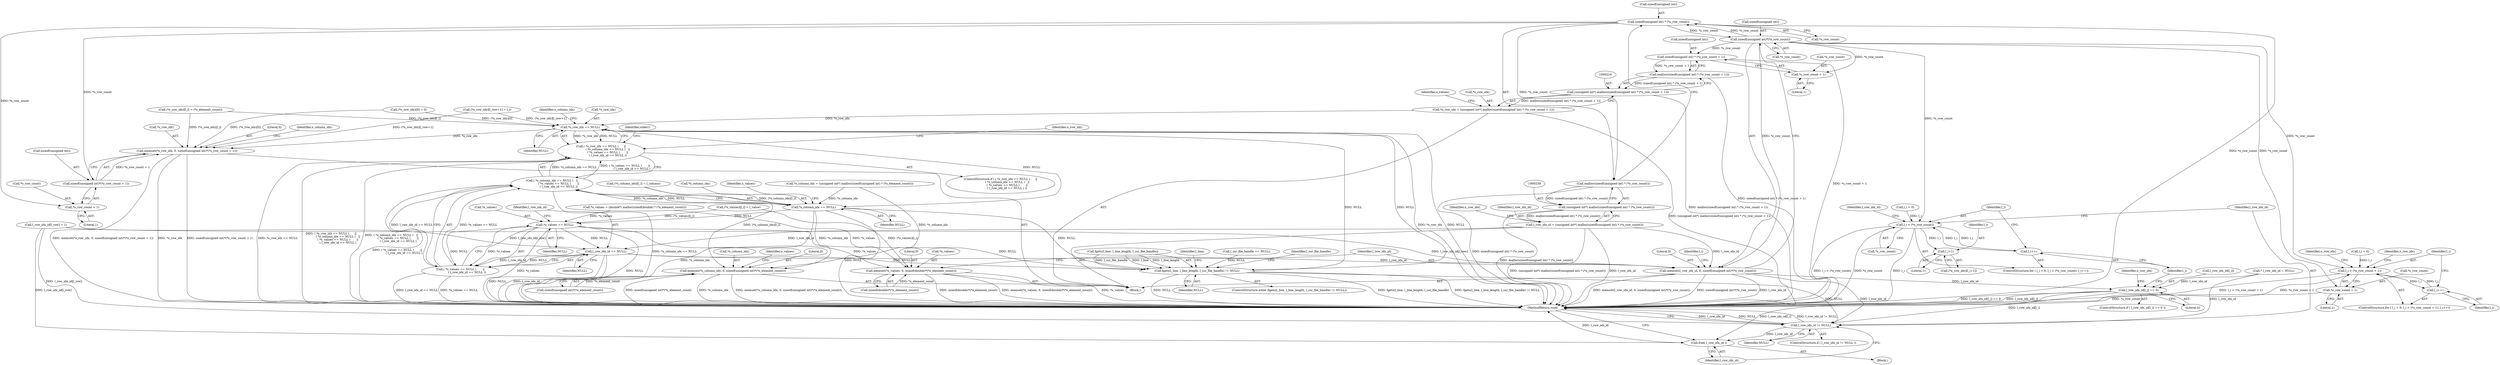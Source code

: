 digraph "0_libxsmm_151481489192e6d1997f8bde52c5c425ea41741d@API" {
"1000241" [label="(Call,sizeof(unsigned int) * (*o_row_count))"];
"1000302" [label="(Call,sizeof(unsigned int)*(*o_row_count))"];
"1000241" [label="(Call,sizeof(unsigned int) * (*o_row_count))"];
"1000240" [label="(Call,malloc(sizeof(unsigned int) * (*o_row_count)))"];
"1000238" [label="(Call,(unsigned int*) malloc(sizeof(unsigned int) * (*o_row_count)))"];
"1000236" [label="(Call,l_row_idx_id = (unsigned int*) malloc(sizeof(unsigned int) * (*o_row_count)))"];
"1000262" [label="(Call,l_row_idx_id == NULL)"];
"1000159" [label="(Call,fgets(l_line, l_line_length, l_csr_file_handle) != NULL)"];
"1000248" [label="(Call,*o_row_idx == NULL)"];
"1000247" [label="(Call,( *o_row_idx == NULL )      ||\n               ( *o_column_idx == NULL )   ||\n               ( *o_values == NULL )       ||\n               ( l_row_idx_id == NULL ))"];
"1000253" [label="(Call,*o_column_idx == NULL)"];
"1000252" [label="(Call,( *o_column_idx == NULL )   ||\n               ( *o_values == NULL )       ||\n               ( l_row_idx_id == NULL ))"];
"1000258" [label="(Call,*o_values == NULL)"];
"1000257" [label="(Call,( *o_values == NULL )       ||\n               ( l_row_idx_id == NULL ))"];
"1000290" [label="(Call,memset(*o_values, 0, sizeof(double)*(*o_element_count)))"];
"1000281" [label="(Call,memset(*o_column_idx, 0, sizeof(unsigned int)*(*o_element_count)))"];
"1000270" [label="(Call,memset(*o_row_idx, 0, sizeof(unsigned int)*(*o_row_count + 1)))"];
"1000439" [label="(Call,l_row_idx_id != NULL)"];
"1000443" [label="(Call,free( l_row_idx_id ))"];
"1000299" [label="(Call,memset(l_row_idx_id, 0, sizeof(unsigned int)*(*o_row_count)))"];
"1000421" [label="(Call,l_row_idx_id[l_i] == 0)"];
"1000274" [label="(Call,sizeof(unsigned int)*(*o_row_count + 1))"];
"1000277" [label="(Call,*o_row_count + 1)"];
"1000218" [label="(Call,sizeof(unsigned int) * (*o_row_count + 1))"];
"1000217" [label="(Call,malloc(sizeof(unsigned int) * (*o_row_count + 1)))"];
"1000215" [label="(Call,(unsigned int*) malloc(sizeof(unsigned int) * (*o_row_count + 1)))"];
"1000212" [label="(Call,*o_row_idx = (unsigned int*) malloc(sizeof(unsigned int) * (*o_row_count + 1)))"];
"1000221" [label="(Call,*o_row_count + 1)"];
"1000311" [label="(Call,l_i < (*o_row_count + 1))"];
"1000317" [label="(Call,l_i++)"];
"1000313" [label="(Call,*o_row_count + 1)"];
"1000413" [label="(Call,l_i < (*o_row_count))"];
"1000417" [label="(Call,l_i++)"];
"1000431" [label="(Call,l_i+1)"];
"1000160" [label="(Call,fgets(l_line, l_line_length, l_csr_file_handle))"];
"1000430" [label="(Identifier,o_row_idx)"];
"1000431" [label="(Call,l_i+1)"];
"1000433" [label="(Literal,1)"];
"1000428" [label="(Call,(*o_row_idx)[l_i+1])"];
"1000222" [label="(Call,*o_row_count)"];
"1000425" [label="(Literal,0)"];
"1000273" [label="(Literal,0)"];
"1000200" [label="(Block,)"];
"1000242" [label="(Call,sizeof(unsigned int))"];
"1000318" [label="(Identifier,l_i)"];
"1000307" [label="(ControlStructure,for ( l_i = 0; l_i < (*o_row_count + 1); l_i++))"];
"1000316" [label="(Literal,1)"];
"1000258" [label="(Call,*o_values == NULL)"];
"1000439" [label="(Call,l_row_idx_id != NULL)"];
"1000225" [label="(Call,*o_values = (double*) malloc(sizeof(double) * (*o_element_count)))"];
"1000329" [label="(Identifier,o_row_idx)"];
"1000169" [label="(Identifier,l_line)"];
"1000238" [label="(Call,(unsigned int*) malloc(sizeof(unsigned int) * (*o_row_count)))"];
"1000291" [label="(Call,*o_values)"];
"1000421" [label="(Call,l_row_idx_id[l_i] == 0)"];
"1000280" [label="(Literal,1)"];
"1000267" [label="(Identifier,stderr)"];
"1000413" [label="(Call,l_i < (*o_row_count))"];
"1000159" [label="(Call,fgets(l_line, l_line_length, l_csr_file_handle) != NULL)"];
"1000215" [label="(Call,(unsigned int*) malloc(sizeof(unsigned int) * (*o_row_count + 1)))"];
"1000300" [label="(Identifier,l_row_idx_id)"];
"1000384" [label="(Call,l_row_idx_id[l_row] = 1)"];
"1000270" [label="(Call,memset(*o_row_idx, 0, sizeof(unsigned int)*(*o_row_count + 1)))"];
"1000236" [label="(Call,l_row_idx_id = (unsigned int*) malloc(sizeof(unsigned int) * (*o_row_count)))"];
"1000253" [label="(Call,*o_column_idx == NULL)"];
"1000302" [label="(Call,sizeof(unsigned int)*(*o_row_count))"];
"1000251" [label="(Identifier,NULL)"];
"1000272" [label="(Identifier,o_row_idx)"];
"1000314" [label="(Call,*o_row_count)"];
"1000442" [label="(Block,)"];
"1000264" [label="(Identifier,NULL)"];
"1000309" [label="(Identifier,l_i)"];
"1000262" [label="(Call,l_row_idx_id == NULL)"];
"1000370" [label="(Call,(*o_column_idx)[l_i] = l_column)"];
"1000217" [label="(Call,malloc(sizeof(unsigned int) * (*o_row_count + 1)))"];
"1000256" [label="(Identifier,NULL)"];
"1000443" [label="(Call,free( l_row_idx_id ))"];
"1000283" [label="(Identifier,o_column_idx)"];
"1000213" [label="(Call,*o_row_idx)"];
"1000284" [label="(Literal,0)"];
"1000201" [label="(Call,*o_column_idx = (unsigned int*) malloc(sizeof(unsigned int) * (*o_element_count)))"];
"1000303" [label="(Call,sizeof(unsigned int))"];
"1000285" [label="(Call,sizeof(unsigned int)*(*o_element_count))"];
"1000257" [label="(Call,( *o_values == NULL )       ||\n               ( l_row_idx_id == NULL ))"];
"1000250" [label="(Identifier,o_row_idx)"];
"1000249" [label="(Call,*o_row_idx)"];
"1000212" [label="(Call,*o_row_idx = (unsigned int*) malloc(sizeof(unsigned int) * (*o_row_count + 1)))"];
"1000313" [label="(Call,*o_row_count + 1)"];
"1000281" [label="(Call,memset(*o_column_idx, 0, sizeof(unsigned int)*(*o_element_count)))"];
"1000218" [label="(Call,sizeof(unsigned int) * (*o_row_count + 1))"];
"1000322" [label="(Identifier,o_row_idx)"];
"1000221" [label="(Call,*o_row_count + 1)"];
"1000319" [label="(Call,(*o_row_idx)[l_i] = (*o_element_count))"];
"1000255" [label="(Identifier,o_column_idx)"];
"1000260" [label="(Identifier,o_values)"];
"1000244" [label="(Call,*o_row_count)"];
"1000432" [label="(Identifier,l_i)"];
"1000277" [label="(Call,*o_row_count + 1)"];
"1000420" [label="(ControlStructure,if ( l_row_idx_id[l_i] == 0 ))"];
"1000241" [label="(Call,sizeof(unsigned int) * (*o_row_count))"];
"1000445" [label="(MethodReturn,void)"];
"1000219" [label="(Call,sizeof(unsigned int))"];
"1000274" [label="(Call,sizeof(unsigned int)*(*o_row_count + 1))"];
"1000246" [label="(ControlStructure,if ( ( *o_row_idx == NULL )      ||\n               ( *o_column_idx == NULL )   ||\n               ( *o_values == NULL )       ||\n               ( l_row_idx_id == NULL ) ))"];
"1000275" [label="(Call,sizeof(unsigned int))"];
"1000305" [label="(Call,*o_row_count)"];
"1000444" [label="(Identifier,l_row_idx_id)"];
"1000414" [label="(Identifier,l_i)"];
"1000150" [label="(Call,l_csr_file_handle == NULL)"];
"1000308" [label="(Call,l_i = 0)"];
"1000290" [label="(Call,memset(*o_values, 0, sizeof(double)*(*o_element_count)))"];
"1000224" [label="(Literal,1)"];
"1000317" [label="(Call,l_i++)"];
"1000293" [label="(Literal,0)"];
"1000247" [label="(Call,( *o_row_idx == NULL )      ||\n               ( *o_column_idx == NULL )   ||\n               ( *o_values == NULL )       ||\n               ( l_row_idx_id == NULL ))"];
"1000294" [label="(Call,sizeof(double)*(*o_element_count))"];
"1000423" [label="(Identifier,l_row_idx_id)"];
"1000248" [label="(Call,*o_row_idx == NULL)"];
"1000263" [label="(Identifier,l_row_idx_id)"];
"1000292" [label="(Identifier,o_values)"];
"1000240" [label="(Call,malloc(sizeof(unsigned int) * (*o_row_count)))"];
"1000422" [label="(Call,l_row_idx_id[l_i])"];
"1000418" [label="(Identifier,l_i)"];
"1000415" [label="(Call,*o_row_count)"];
"1000137" [label="(Call,* l_row_idx_id = NULL)"];
"1000326" [label="(Call,(*o_row_idx)[0] = 0)"];
"1000271" [label="(Call,*o_row_idx)"];
"1000158" [label="(ControlStructure,while (fgets(l_line, l_line_length, l_csr_file_handle) != NULL))"];
"1000376" [label="(Call,(*o_values)[l_i] = l_value)"];
"1000254" [label="(Call,*o_column_idx)"];
"1000417" [label="(Call,l_i++)"];
"1000312" [label="(Identifier,l_i)"];
"1000282" [label="(Call,*o_column_idx)"];
"1000409" [label="(ControlStructure,for ( l_i = 0; l_i < (*o_row_count); l_i++))"];
"1000410" [label="(Call,l_i = 0)"];
"1000438" [label="(ControlStructure,if ( l_row_idx_id != NULL ))"];
"1000278" [label="(Call,*o_row_count)"];
"1000398" [label="(Identifier,l_csr_file_handle)"];
"1000261" [label="(Identifier,NULL)"];
"1000252" [label="(Call,( *o_column_idx == NULL )   ||\n               ( *o_values == NULL )       ||\n               ( l_row_idx_id == NULL ))"];
"1000440" [label="(Identifier,l_row_idx_id)"];
"1000299" [label="(Call,memset(l_row_idx_id, 0, sizeof(unsigned int)*(*o_row_count)))"];
"1000237" [label="(Identifier,l_row_idx_id)"];
"1000311" [label="(Call,l_i < (*o_row_count + 1))"];
"1000227" [label="(Identifier,o_values)"];
"1000259" [label="(Call,*o_values)"];
"1000441" [label="(Identifier,NULL)"];
"1000389" [label="(Call,(*o_row_idx)[l_row+1] = l_i)"];
"1000164" [label="(Identifier,NULL)"];
"1000301" [label="(Literal,0)"];
"1000241" -> "1000240"  [label="AST: "];
"1000241" -> "1000244"  [label="CFG: "];
"1000242" -> "1000241"  [label="AST: "];
"1000244" -> "1000241"  [label="AST: "];
"1000240" -> "1000241"  [label="CFG: "];
"1000241" -> "1000445"  [label="DDG: *o_row_count"];
"1000241" -> "1000240"  [label="DDG: *o_row_count"];
"1000302" -> "1000241"  [label="DDG: *o_row_count"];
"1000241" -> "1000274"  [label="DDG: *o_row_count"];
"1000241" -> "1000277"  [label="DDG: *o_row_count"];
"1000241" -> "1000302"  [label="DDG: *o_row_count"];
"1000302" -> "1000299"  [label="AST: "];
"1000302" -> "1000305"  [label="CFG: "];
"1000303" -> "1000302"  [label="AST: "];
"1000305" -> "1000302"  [label="AST: "];
"1000299" -> "1000302"  [label="CFG: "];
"1000302" -> "1000218"  [label="DDG: *o_row_count"];
"1000302" -> "1000221"  [label="DDG: *o_row_count"];
"1000302" -> "1000299"  [label="DDG: *o_row_count"];
"1000302" -> "1000311"  [label="DDG: *o_row_count"];
"1000302" -> "1000313"  [label="DDG: *o_row_count"];
"1000302" -> "1000413"  [label="DDG: *o_row_count"];
"1000240" -> "1000238"  [label="AST: "];
"1000238" -> "1000240"  [label="CFG: "];
"1000240" -> "1000445"  [label="DDG: sizeof(unsigned int) * (*o_row_count)"];
"1000240" -> "1000238"  [label="DDG: sizeof(unsigned int) * (*o_row_count)"];
"1000238" -> "1000236"  [label="AST: "];
"1000239" -> "1000238"  [label="AST: "];
"1000236" -> "1000238"  [label="CFG: "];
"1000238" -> "1000445"  [label="DDG: malloc(sizeof(unsigned int) * (*o_row_count))"];
"1000238" -> "1000236"  [label="DDG: malloc(sizeof(unsigned int) * (*o_row_count))"];
"1000236" -> "1000200"  [label="AST: "];
"1000237" -> "1000236"  [label="AST: "];
"1000250" -> "1000236"  [label="CFG: "];
"1000236" -> "1000445"  [label="DDG: l_row_idx_id"];
"1000236" -> "1000445"  [label="DDG: (unsigned int*) malloc(sizeof(unsigned int) * (*o_row_count))"];
"1000236" -> "1000262"  [label="DDG: l_row_idx_id"];
"1000236" -> "1000299"  [label="DDG: l_row_idx_id"];
"1000262" -> "1000257"  [label="AST: "];
"1000262" -> "1000264"  [label="CFG: "];
"1000263" -> "1000262"  [label="AST: "];
"1000264" -> "1000262"  [label="AST: "];
"1000257" -> "1000262"  [label="CFG: "];
"1000262" -> "1000445"  [label="DDG: l_row_idx_id"];
"1000262" -> "1000445"  [label="DDG: NULL"];
"1000262" -> "1000159"  [label="DDG: NULL"];
"1000262" -> "1000257"  [label="DDG: l_row_idx_id"];
"1000262" -> "1000257"  [label="DDG: NULL"];
"1000384" -> "1000262"  [label="DDG: l_row_idx_id[l_row]"];
"1000258" -> "1000262"  [label="DDG: NULL"];
"1000262" -> "1000299"  [label="DDG: l_row_idx_id"];
"1000159" -> "1000158"  [label="AST: "];
"1000159" -> "1000164"  [label="CFG: "];
"1000160" -> "1000159"  [label="AST: "];
"1000164" -> "1000159"  [label="AST: "];
"1000169" -> "1000159"  [label="CFG: "];
"1000398" -> "1000159"  [label="CFG: "];
"1000159" -> "1000445"  [label="DDG: fgets(l_line, l_line_length, l_csr_file_handle) != NULL"];
"1000159" -> "1000445"  [label="DDG: NULL"];
"1000159" -> "1000445"  [label="DDG: fgets(l_line, l_line_length, l_csr_file_handle)"];
"1000160" -> "1000159"  [label="DDG: l_line"];
"1000160" -> "1000159"  [label="DDG: l_line_length"];
"1000160" -> "1000159"  [label="DDG: l_csr_file_handle"];
"1000248" -> "1000159"  [label="DDG: NULL"];
"1000150" -> "1000159"  [label="DDG: NULL"];
"1000258" -> "1000159"  [label="DDG: NULL"];
"1000253" -> "1000159"  [label="DDG: NULL"];
"1000159" -> "1000248"  [label="DDG: NULL"];
"1000159" -> "1000439"  [label="DDG: NULL"];
"1000248" -> "1000247"  [label="AST: "];
"1000248" -> "1000251"  [label="CFG: "];
"1000249" -> "1000248"  [label="AST: "];
"1000251" -> "1000248"  [label="AST: "];
"1000255" -> "1000248"  [label="CFG: "];
"1000247" -> "1000248"  [label="CFG: "];
"1000248" -> "1000445"  [label="DDG: NULL"];
"1000248" -> "1000445"  [label="DDG: *o_row_idx"];
"1000248" -> "1000247"  [label="DDG: *o_row_idx"];
"1000248" -> "1000247"  [label="DDG: NULL"];
"1000326" -> "1000248"  [label="DDG: (*o_row_idx)[0]"];
"1000319" -> "1000248"  [label="DDG: (*o_row_idx)[l_i]"];
"1000389" -> "1000248"  [label="DDG: (*o_row_idx)[l_row+1]"];
"1000212" -> "1000248"  [label="DDG: *o_row_idx"];
"1000248" -> "1000253"  [label="DDG: NULL"];
"1000248" -> "1000270"  [label="DDG: *o_row_idx"];
"1000247" -> "1000246"  [label="AST: "];
"1000247" -> "1000252"  [label="CFG: "];
"1000252" -> "1000247"  [label="AST: "];
"1000267" -> "1000247"  [label="CFG: "];
"1000272" -> "1000247"  [label="CFG: "];
"1000247" -> "1000445"  [label="DDG: *o_row_idx == NULL"];
"1000247" -> "1000445"  [label="DDG: ( *o_column_idx == NULL )   ||\n               ( *o_values == NULL )       ||\n               ( l_row_idx_id == NULL )"];
"1000247" -> "1000445"  [label="DDG: ( *o_row_idx == NULL )      ||\n               ( *o_column_idx == NULL )   ||\n               ( *o_values == NULL )       ||\n               ( l_row_idx_id == NULL )"];
"1000252" -> "1000247"  [label="DDG: *o_column_idx == NULL"];
"1000252" -> "1000247"  [label="DDG: ( *o_values == NULL )       ||\n               ( l_row_idx_id == NULL )"];
"1000253" -> "1000252"  [label="AST: "];
"1000253" -> "1000256"  [label="CFG: "];
"1000254" -> "1000253"  [label="AST: "];
"1000256" -> "1000253"  [label="AST: "];
"1000260" -> "1000253"  [label="CFG: "];
"1000252" -> "1000253"  [label="CFG: "];
"1000253" -> "1000445"  [label="DDG: *o_column_idx"];
"1000253" -> "1000445"  [label="DDG: NULL"];
"1000253" -> "1000252"  [label="DDG: *o_column_idx"];
"1000253" -> "1000252"  [label="DDG: NULL"];
"1000370" -> "1000253"  [label="DDG: (*o_column_idx)[l_i]"];
"1000201" -> "1000253"  [label="DDG: *o_column_idx"];
"1000253" -> "1000258"  [label="DDG: NULL"];
"1000253" -> "1000281"  [label="DDG: *o_column_idx"];
"1000252" -> "1000257"  [label="CFG: "];
"1000257" -> "1000252"  [label="AST: "];
"1000252" -> "1000445"  [label="DDG: *o_column_idx == NULL"];
"1000252" -> "1000445"  [label="DDG: ( *o_values == NULL )       ||\n               ( l_row_idx_id == NULL )"];
"1000257" -> "1000252"  [label="DDG: *o_values == NULL"];
"1000257" -> "1000252"  [label="DDG: l_row_idx_id == NULL"];
"1000258" -> "1000257"  [label="AST: "];
"1000258" -> "1000261"  [label="CFG: "];
"1000259" -> "1000258"  [label="AST: "];
"1000261" -> "1000258"  [label="AST: "];
"1000263" -> "1000258"  [label="CFG: "];
"1000257" -> "1000258"  [label="CFG: "];
"1000258" -> "1000445"  [label="DDG: *o_values"];
"1000258" -> "1000445"  [label="DDG: NULL"];
"1000258" -> "1000257"  [label="DDG: *o_values"];
"1000258" -> "1000257"  [label="DDG: NULL"];
"1000376" -> "1000258"  [label="DDG: (*o_values)[l_i]"];
"1000225" -> "1000258"  [label="DDG: *o_values"];
"1000258" -> "1000290"  [label="DDG: *o_values"];
"1000257" -> "1000445"  [label="DDG: *o_values == NULL"];
"1000257" -> "1000445"  [label="DDG: l_row_idx_id == NULL"];
"1000290" -> "1000200"  [label="AST: "];
"1000290" -> "1000294"  [label="CFG: "];
"1000291" -> "1000290"  [label="AST: "];
"1000293" -> "1000290"  [label="AST: "];
"1000294" -> "1000290"  [label="AST: "];
"1000300" -> "1000290"  [label="CFG: "];
"1000290" -> "1000445"  [label="DDG: *o_values"];
"1000290" -> "1000445"  [label="DDG: sizeof(double)*(*o_element_count)"];
"1000290" -> "1000445"  [label="DDG: memset(*o_values, 0, sizeof(double)*(*o_element_count))"];
"1000376" -> "1000290"  [label="DDG: (*o_values)[l_i]"];
"1000225" -> "1000290"  [label="DDG: *o_values"];
"1000294" -> "1000290"  [label="DDG: *o_element_count"];
"1000281" -> "1000200"  [label="AST: "];
"1000281" -> "1000285"  [label="CFG: "];
"1000282" -> "1000281"  [label="AST: "];
"1000284" -> "1000281"  [label="AST: "];
"1000285" -> "1000281"  [label="AST: "];
"1000292" -> "1000281"  [label="CFG: "];
"1000281" -> "1000445"  [label="DDG: sizeof(unsigned int)*(*o_element_count)"];
"1000281" -> "1000445"  [label="DDG: *o_column_idx"];
"1000281" -> "1000445"  [label="DDG: memset(*o_column_idx, 0, sizeof(unsigned int)*(*o_element_count))"];
"1000370" -> "1000281"  [label="DDG: (*o_column_idx)[l_i]"];
"1000201" -> "1000281"  [label="DDG: *o_column_idx"];
"1000285" -> "1000281"  [label="DDG: *o_element_count"];
"1000270" -> "1000200"  [label="AST: "];
"1000270" -> "1000274"  [label="CFG: "];
"1000271" -> "1000270"  [label="AST: "];
"1000273" -> "1000270"  [label="AST: "];
"1000274" -> "1000270"  [label="AST: "];
"1000283" -> "1000270"  [label="CFG: "];
"1000270" -> "1000445"  [label="DDG: sizeof(unsigned int)*(*o_row_count + 1)"];
"1000270" -> "1000445"  [label="DDG: memset(*o_row_idx, 0, sizeof(unsigned int)*(*o_row_count + 1))"];
"1000270" -> "1000445"  [label="DDG: *o_row_idx"];
"1000389" -> "1000270"  [label="DDG: (*o_row_idx)[l_row+1]"];
"1000326" -> "1000270"  [label="DDG: (*o_row_idx)[0]"];
"1000319" -> "1000270"  [label="DDG: (*o_row_idx)[l_i]"];
"1000274" -> "1000270"  [label="DDG: *o_row_count + 1"];
"1000439" -> "1000438"  [label="AST: "];
"1000439" -> "1000441"  [label="CFG: "];
"1000440" -> "1000439"  [label="AST: "];
"1000441" -> "1000439"  [label="AST: "];
"1000444" -> "1000439"  [label="CFG: "];
"1000445" -> "1000439"  [label="CFG: "];
"1000439" -> "1000445"  [label="DDG: l_row_idx_id"];
"1000439" -> "1000445"  [label="DDG: NULL"];
"1000439" -> "1000445"  [label="DDG: l_row_idx_id != NULL"];
"1000421" -> "1000439"  [label="DDG: l_row_idx_id[l_i]"];
"1000299" -> "1000439"  [label="DDG: l_row_idx_id"];
"1000137" -> "1000439"  [label="DDG: l_row_idx_id"];
"1000384" -> "1000439"  [label="DDG: l_row_idx_id[l_row]"];
"1000439" -> "1000443"  [label="DDG: l_row_idx_id"];
"1000443" -> "1000442"  [label="AST: "];
"1000443" -> "1000444"  [label="CFG: "];
"1000444" -> "1000443"  [label="AST: "];
"1000445" -> "1000443"  [label="CFG: "];
"1000443" -> "1000445"  [label="DDG: l_row_idx_id"];
"1000421" -> "1000443"  [label="DDG: l_row_idx_id[l_i]"];
"1000384" -> "1000443"  [label="DDG: l_row_idx_id[l_row]"];
"1000299" -> "1000200"  [label="AST: "];
"1000300" -> "1000299"  [label="AST: "];
"1000301" -> "1000299"  [label="AST: "];
"1000309" -> "1000299"  [label="CFG: "];
"1000299" -> "1000445"  [label="DDG: memset(l_row_idx_id, 0, sizeof(unsigned int)*(*o_row_count))"];
"1000299" -> "1000445"  [label="DDG: sizeof(unsigned int)*(*o_row_count)"];
"1000299" -> "1000445"  [label="DDG: l_row_idx_id"];
"1000384" -> "1000299"  [label="DDG: l_row_idx_id[l_row]"];
"1000299" -> "1000421"  [label="DDG: l_row_idx_id"];
"1000421" -> "1000420"  [label="AST: "];
"1000421" -> "1000425"  [label="CFG: "];
"1000422" -> "1000421"  [label="AST: "];
"1000425" -> "1000421"  [label="AST: "];
"1000430" -> "1000421"  [label="CFG: "];
"1000418" -> "1000421"  [label="CFG: "];
"1000421" -> "1000445"  [label="DDG: l_row_idx_id[l_i]"];
"1000421" -> "1000445"  [label="DDG: l_row_idx_id[l_i] == 0"];
"1000137" -> "1000421"  [label="DDG: l_row_idx_id"];
"1000274" -> "1000277"  [label="CFG: "];
"1000275" -> "1000274"  [label="AST: "];
"1000277" -> "1000274"  [label="AST: "];
"1000277" -> "1000280"  [label="CFG: "];
"1000278" -> "1000277"  [label="AST: "];
"1000280" -> "1000277"  [label="AST: "];
"1000218" -> "1000217"  [label="AST: "];
"1000218" -> "1000221"  [label="CFG: "];
"1000219" -> "1000218"  [label="AST: "];
"1000221" -> "1000218"  [label="AST: "];
"1000217" -> "1000218"  [label="CFG: "];
"1000218" -> "1000445"  [label="DDG: *o_row_count + 1"];
"1000218" -> "1000217"  [label="DDG: *o_row_count + 1"];
"1000217" -> "1000215"  [label="AST: "];
"1000215" -> "1000217"  [label="CFG: "];
"1000217" -> "1000445"  [label="DDG: sizeof(unsigned int) * (*o_row_count + 1)"];
"1000217" -> "1000215"  [label="DDG: sizeof(unsigned int) * (*o_row_count + 1)"];
"1000215" -> "1000212"  [label="AST: "];
"1000216" -> "1000215"  [label="AST: "];
"1000212" -> "1000215"  [label="CFG: "];
"1000215" -> "1000445"  [label="DDG: malloc(sizeof(unsigned int) * (*o_row_count + 1))"];
"1000215" -> "1000212"  [label="DDG: malloc(sizeof(unsigned int) * (*o_row_count + 1))"];
"1000212" -> "1000200"  [label="AST: "];
"1000213" -> "1000212"  [label="AST: "];
"1000227" -> "1000212"  [label="CFG: "];
"1000212" -> "1000445"  [label="DDG: (unsigned int*) malloc(sizeof(unsigned int) * (*o_row_count + 1))"];
"1000221" -> "1000224"  [label="CFG: "];
"1000222" -> "1000221"  [label="AST: "];
"1000224" -> "1000221"  [label="AST: "];
"1000311" -> "1000307"  [label="AST: "];
"1000311" -> "1000313"  [label="CFG: "];
"1000312" -> "1000311"  [label="AST: "];
"1000313" -> "1000311"  [label="AST: "];
"1000322" -> "1000311"  [label="CFG: "];
"1000329" -> "1000311"  [label="CFG: "];
"1000311" -> "1000445"  [label="DDG: *o_row_count + 1"];
"1000311" -> "1000445"  [label="DDG: l_i < (*o_row_count + 1)"];
"1000308" -> "1000311"  [label="DDG: l_i"];
"1000317" -> "1000311"  [label="DDG: l_i"];
"1000311" -> "1000317"  [label="DDG: l_i"];
"1000317" -> "1000307"  [label="AST: "];
"1000317" -> "1000318"  [label="CFG: "];
"1000318" -> "1000317"  [label="AST: "];
"1000312" -> "1000317"  [label="CFG: "];
"1000313" -> "1000316"  [label="CFG: "];
"1000314" -> "1000313"  [label="AST: "];
"1000316" -> "1000313"  [label="AST: "];
"1000313" -> "1000445"  [label="DDG: *o_row_count"];
"1000413" -> "1000409"  [label="AST: "];
"1000413" -> "1000415"  [label="CFG: "];
"1000414" -> "1000413"  [label="AST: "];
"1000415" -> "1000413"  [label="AST: "];
"1000423" -> "1000413"  [label="CFG: "];
"1000440" -> "1000413"  [label="CFG: "];
"1000413" -> "1000445"  [label="DDG: l_i"];
"1000413" -> "1000445"  [label="DDG: l_i < (*o_row_count)"];
"1000413" -> "1000445"  [label="DDG: *o_row_count"];
"1000410" -> "1000413"  [label="DDG: l_i"];
"1000417" -> "1000413"  [label="DDG: l_i"];
"1000413" -> "1000417"  [label="DDG: l_i"];
"1000413" -> "1000431"  [label="DDG: l_i"];
"1000417" -> "1000409"  [label="AST: "];
"1000417" -> "1000418"  [label="CFG: "];
"1000418" -> "1000417"  [label="AST: "];
"1000414" -> "1000417"  [label="CFG: "];
"1000431" -> "1000428"  [label="AST: "];
"1000431" -> "1000433"  [label="CFG: "];
"1000432" -> "1000431"  [label="AST: "];
"1000433" -> "1000431"  [label="AST: "];
"1000428" -> "1000431"  [label="CFG: "];
}

